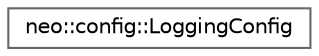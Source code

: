 digraph "Graphical Class Hierarchy"
{
 // LATEX_PDF_SIZE
  bgcolor="transparent";
  edge [fontname=Helvetica,fontsize=10,labelfontname=Helvetica,labelfontsize=10];
  node [fontname=Helvetica,fontsize=10,shape=box,height=0.2,width=0.4];
  rankdir="LR";
  Node0 [id="Node000000",label="neo::config::LoggingConfig",height=0.2,width=0.4,color="grey40", fillcolor="white", style="filled",URL="$structneo_1_1config_1_1_logging_config.html",tooltip="Logging configuration."];
}
